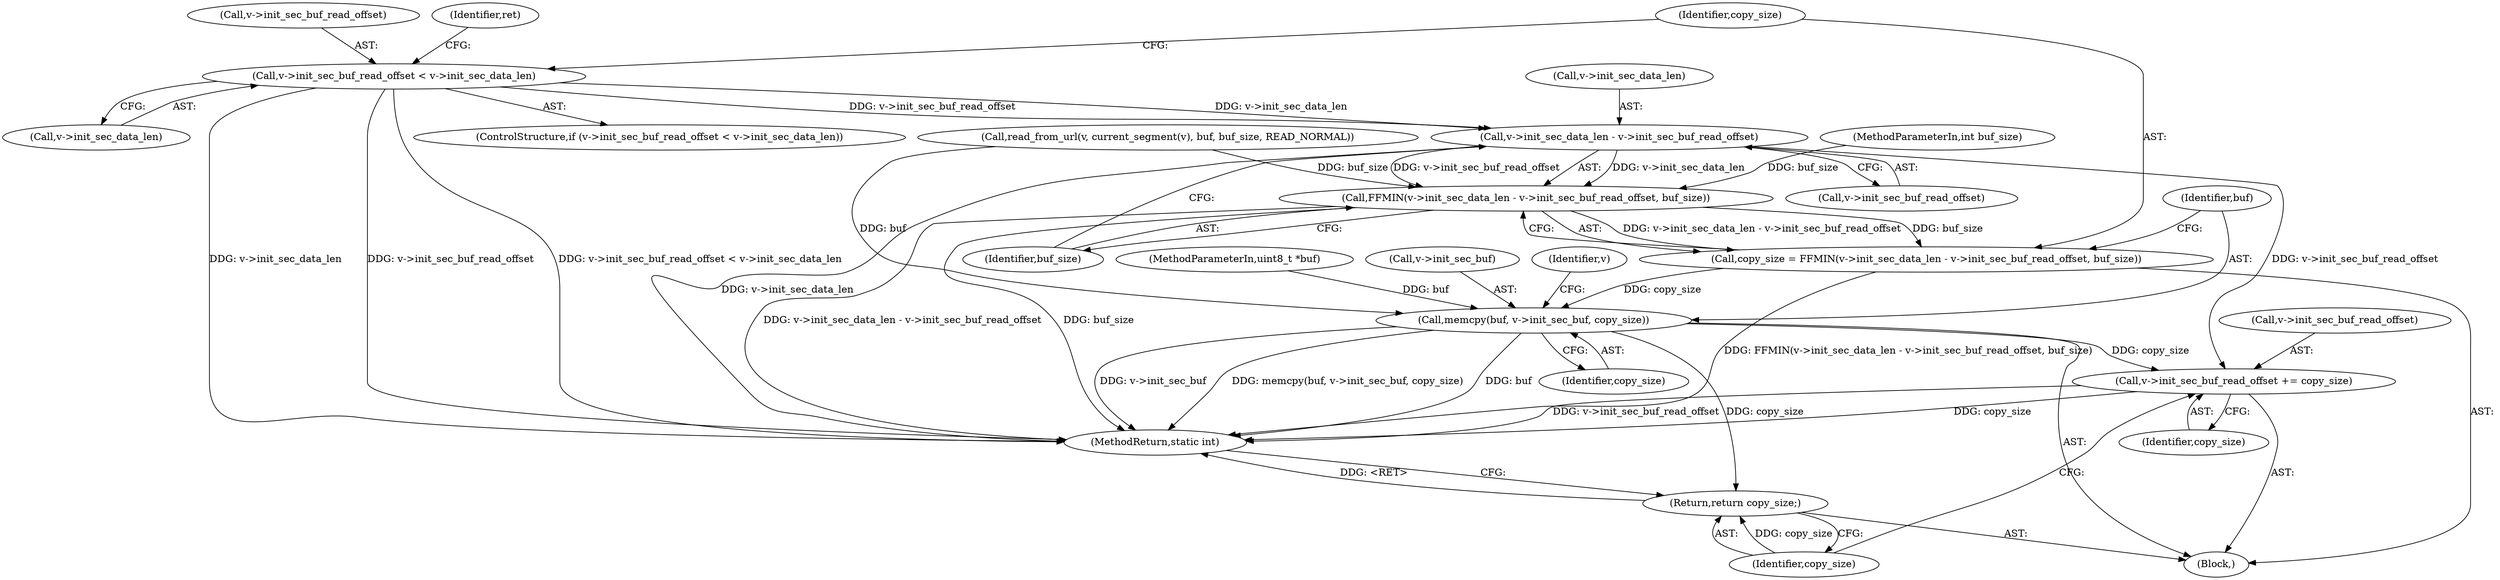digraph "0_FFmpeg_7ec414892ddcad88313848494b6fc5f437c9ca4a@API" {
"1000401" [label="(Call,v->init_sec_data_len - v->init_sec_buf_read_offset)"];
"1000389" [label="(Call,v->init_sec_buf_read_offset < v->init_sec_data_len)"];
"1000400" [label="(Call,FFMIN(v->init_sec_data_len - v->init_sec_buf_read_offset, buf_size))"];
"1000398" [label="(Call,copy_size = FFMIN(v->init_sec_data_len - v->init_sec_buf_read_offset, buf_size))"];
"1000409" [label="(Call,memcpy(buf, v->init_sec_buf, copy_size))"];
"1000415" [label="(Call,v->init_sec_buf_read_offset += copy_size)"];
"1000420" [label="(Return,return copy_size;)"];
"1000420" [label="(Return,return copy_size;)"];
"1000393" [label="(Call,v->init_sec_data_len)"];
"1000110" [label="(MethodParameterIn,int buf_size)"];
"1000424" [label="(Call,read_from_url(v, current_segment(v), buf, buf_size, READ_NORMAL))"];
"1000109" [label="(MethodParameterIn,uint8_t *buf)"];
"1000411" [label="(Call,v->init_sec_buf)"];
"1000415" [label="(Call,v->init_sec_buf_read_offset += copy_size)"];
"1000390" [label="(Call,v->init_sec_buf_read_offset)"];
"1000399" [label="(Identifier,copy_size)"];
"1000473" [label="(MethodReturn,static int)"];
"1000408" [label="(Identifier,buf_size)"];
"1000389" [label="(Call,v->init_sec_buf_read_offset < v->init_sec_data_len)"];
"1000405" [label="(Call,v->init_sec_buf_read_offset)"];
"1000419" [label="(Identifier,copy_size)"];
"1000409" [label="(Call,memcpy(buf, v->init_sec_buf, copy_size))"];
"1000402" [label="(Call,v->init_sec_data_len)"];
"1000414" [label="(Identifier,copy_size)"];
"1000421" [label="(Identifier,copy_size)"];
"1000417" [label="(Identifier,v)"];
"1000398" [label="(Call,copy_size = FFMIN(v->init_sec_data_len - v->init_sec_buf_read_offset, buf_size))"];
"1000423" [label="(Identifier,ret)"];
"1000410" [label="(Identifier,buf)"];
"1000416" [label="(Call,v->init_sec_buf_read_offset)"];
"1000400" [label="(Call,FFMIN(v->init_sec_data_len - v->init_sec_buf_read_offset, buf_size))"];
"1000388" [label="(ControlStructure,if (v->init_sec_buf_read_offset < v->init_sec_data_len))"];
"1000401" [label="(Call,v->init_sec_data_len - v->init_sec_buf_read_offset)"];
"1000396" [label="(Block,)"];
"1000401" -> "1000400"  [label="AST: "];
"1000401" -> "1000405"  [label="CFG: "];
"1000402" -> "1000401"  [label="AST: "];
"1000405" -> "1000401"  [label="AST: "];
"1000408" -> "1000401"  [label="CFG: "];
"1000401" -> "1000473"  [label="DDG: v->init_sec_data_len"];
"1000401" -> "1000400"  [label="DDG: v->init_sec_data_len"];
"1000401" -> "1000400"  [label="DDG: v->init_sec_buf_read_offset"];
"1000389" -> "1000401"  [label="DDG: v->init_sec_data_len"];
"1000389" -> "1000401"  [label="DDG: v->init_sec_buf_read_offset"];
"1000401" -> "1000415"  [label="DDG: v->init_sec_buf_read_offset"];
"1000389" -> "1000388"  [label="AST: "];
"1000389" -> "1000393"  [label="CFG: "];
"1000390" -> "1000389"  [label="AST: "];
"1000393" -> "1000389"  [label="AST: "];
"1000399" -> "1000389"  [label="CFG: "];
"1000423" -> "1000389"  [label="CFG: "];
"1000389" -> "1000473"  [label="DDG: v->init_sec_buf_read_offset < v->init_sec_data_len"];
"1000389" -> "1000473"  [label="DDG: v->init_sec_data_len"];
"1000389" -> "1000473"  [label="DDG: v->init_sec_buf_read_offset"];
"1000400" -> "1000398"  [label="AST: "];
"1000400" -> "1000408"  [label="CFG: "];
"1000408" -> "1000400"  [label="AST: "];
"1000398" -> "1000400"  [label="CFG: "];
"1000400" -> "1000473"  [label="DDG: v->init_sec_data_len - v->init_sec_buf_read_offset"];
"1000400" -> "1000473"  [label="DDG: buf_size"];
"1000400" -> "1000398"  [label="DDG: v->init_sec_data_len - v->init_sec_buf_read_offset"];
"1000400" -> "1000398"  [label="DDG: buf_size"];
"1000424" -> "1000400"  [label="DDG: buf_size"];
"1000110" -> "1000400"  [label="DDG: buf_size"];
"1000398" -> "1000396"  [label="AST: "];
"1000399" -> "1000398"  [label="AST: "];
"1000410" -> "1000398"  [label="CFG: "];
"1000398" -> "1000473"  [label="DDG: FFMIN(v->init_sec_data_len - v->init_sec_buf_read_offset, buf_size)"];
"1000398" -> "1000409"  [label="DDG: copy_size"];
"1000409" -> "1000396"  [label="AST: "];
"1000409" -> "1000414"  [label="CFG: "];
"1000410" -> "1000409"  [label="AST: "];
"1000411" -> "1000409"  [label="AST: "];
"1000414" -> "1000409"  [label="AST: "];
"1000417" -> "1000409"  [label="CFG: "];
"1000409" -> "1000473"  [label="DDG: v->init_sec_buf"];
"1000409" -> "1000473"  [label="DDG: memcpy(buf, v->init_sec_buf, copy_size)"];
"1000409" -> "1000473"  [label="DDG: buf"];
"1000424" -> "1000409"  [label="DDG: buf"];
"1000109" -> "1000409"  [label="DDG: buf"];
"1000409" -> "1000415"  [label="DDG: copy_size"];
"1000409" -> "1000420"  [label="DDG: copy_size"];
"1000415" -> "1000396"  [label="AST: "];
"1000415" -> "1000419"  [label="CFG: "];
"1000416" -> "1000415"  [label="AST: "];
"1000419" -> "1000415"  [label="AST: "];
"1000421" -> "1000415"  [label="CFG: "];
"1000415" -> "1000473"  [label="DDG: v->init_sec_buf_read_offset"];
"1000415" -> "1000473"  [label="DDG: copy_size"];
"1000420" -> "1000396"  [label="AST: "];
"1000420" -> "1000421"  [label="CFG: "];
"1000421" -> "1000420"  [label="AST: "];
"1000473" -> "1000420"  [label="CFG: "];
"1000420" -> "1000473"  [label="DDG: <RET>"];
"1000421" -> "1000420"  [label="DDG: copy_size"];
}

